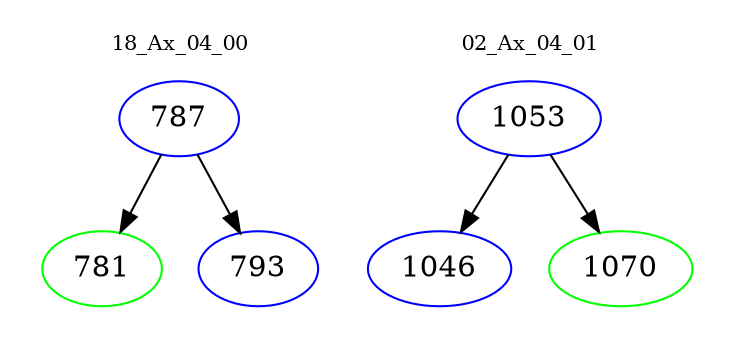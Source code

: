 digraph{
subgraph cluster_0 {
color = white
label = "18_Ax_04_00";
fontsize=10;
T0_787 [label="787", color="blue"]
T0_787 -> T0_781 [color="black"]
T0_781 [label="781", color="green"]
T0_787 -> T0_793 [color="black"]
T0_793 [label="793", color="blue"]
}
subgraph cluster_1 {
color = white
label = "02_Ax_04_01";
fontsize=10;
T1_1053 [label="1053", color="blue"]
T1_1053 -> T1_1046 [color="black"]
T1_1046 [label="1046", color="blue"]
T1_1053 -> T1_1070 [color="black"]
T1_1070 [label="1070", color="green"]
}
}
